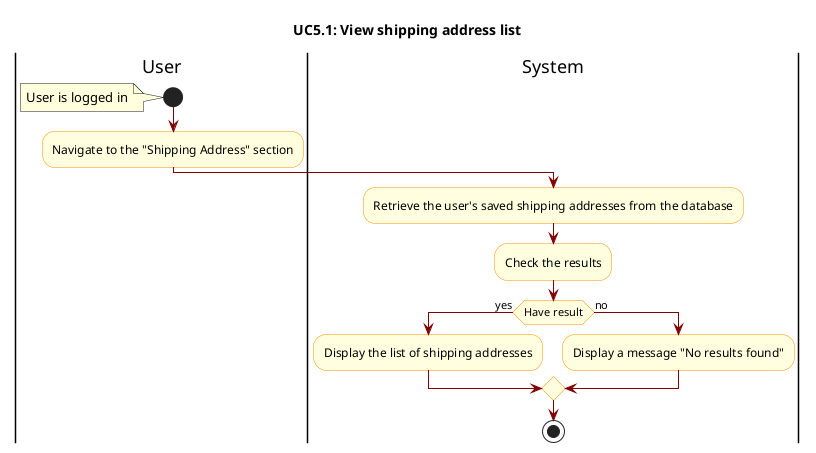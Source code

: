 @startuml

skinparam ActivityBackgroundColor LightYellow
skinparam ActivityBorderColor DarkOrange
skinparam ArrowColor Maroon

title UC5.1: View shipping address list

|User|
start
note left
    User is logged in
end note
:Navigate to the "Shipping Address" section;

|System|
:Retrieve the user's saved shipping addresses from the database;
:Check the results;

if(Have result) then(yes)
    :Display the list of shipping addresses;
else(no)
    :Display a message "No results found";
endif

stop

@enduml
